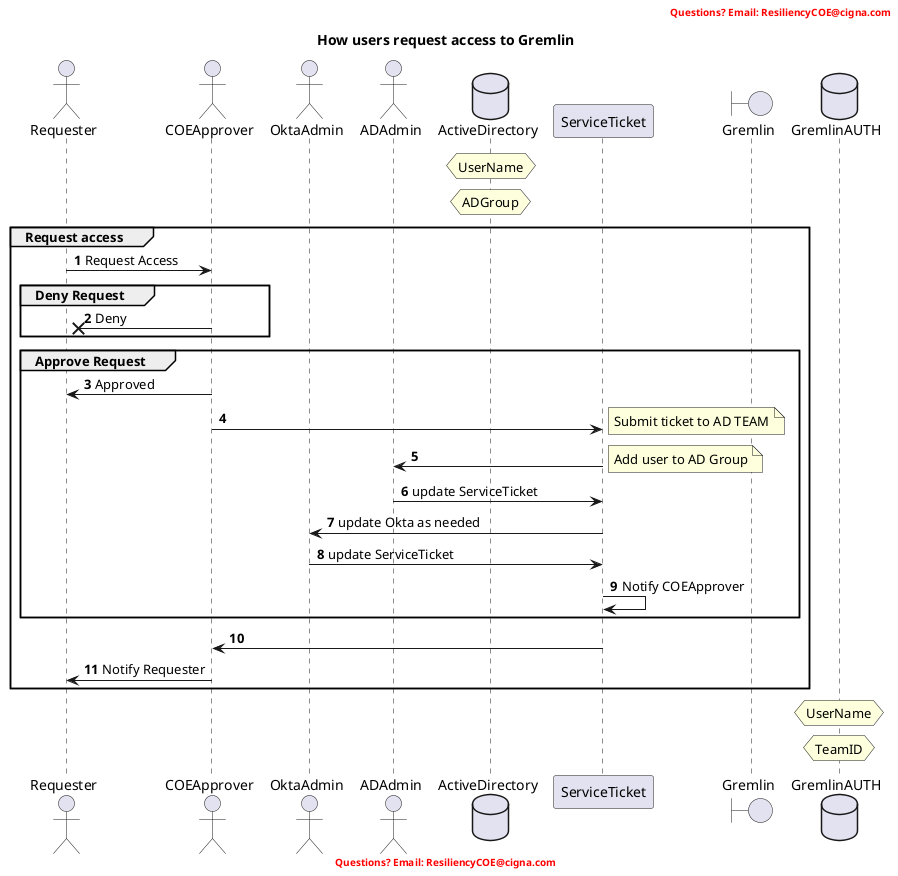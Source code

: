 @startuml

' TA4424702 - AUTH for Resiliency COE
' 02/23/2021 
' Assumptions: 
' // Interal Support: COETeam
' // Application support: Application team 
' // External Support, esculation from COETeam: Gremlin
' // DRAFT // Pending Review 

header "<font color=red><b>Questions? Email: ResiliencyCOE@cigna.com"

title How users request access to Gremlin
autonumber
actor Requester
actor COEApprover 
actor OktaAdmin
actor ADAdmin

database ActiveDirectory
hnote over ActiveDirectory: UserName
hnote over ActiveDirectory: ADGroup

group Request access
    Requester -> COEApprover: Request Access
    group Deny Request
        COEApprover->x Requester: Deny
    end
    group Approve Request
        COEApprover -> Requester: Approved
        COEApprover -> ServiceTicket
        note right: Submit ticket to AD TEAM
        ServiceTicket -> ADAdmin
        note right: Add user to AD Group
        ADAdmin -> ServiceTicket: update ServiceTicket
        ServiceTicket -> OktaAdmin: update Okta as needed
        OktaAdmin -> ServiceTicket: update ServiceTicket
        ServiceTicket -> ServiceTicket: Notify COEApprover
    end
    ServiceTicket -> COEApprover
    COEApprover -> Requester: Notify Requester 

end

boundary Gremlin
database GremlinAUTH
hnote over GremlinAUTH: UserName
hnote over GremlinAUTH: TeamID

footer "<font color=red><b>Questions? Email: ResiliencyCOE@cigna.com"

@enduml